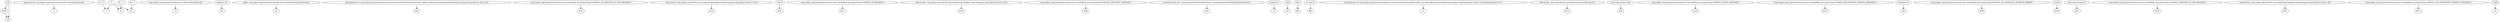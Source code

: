 digraph g {
0[label="$r28"]
1[label="r29"]
0->1[label=""]
2[label="@parameter0: org.eclipse.osgi.framework.console.CommandInterpreter"]
3[label="r1"]
2->3[label=""]
4[label="i7 + 1"]
5[label="i7"]
4->5[label=""]
6[label="(org.eclipse.osgi.framework.internal.core.AbstractBundle[]) $r6"]
7[label="r3"]
6->7[label=""]
8[label="lengthof r30"]
9[label="$i5"]
8->9[label=""]
10[label="@this: org.eclipse.osgi.framework.internal.core.FrameworkCommandProvider"]
11[label="r0"]
10->11[label=""]
12[label="i8 + 1"]
13[label="i8"]
12->13[label=""]
14[label="specialinvoke r0.<org.eclipse.osgi.framework.internal.core.FrameworkCommandProvider: boolean match(org.osgi.framework.Bundle,java.lang.String,int)>(r4, $r10, $i2)"]
15[label="$z0"]
14->15[label=""]
16[label="null"]
16->1[label=""]
17[label="<org.eclipse.osgi.framework.internal.core.ConsoleMsg: java.lang.String CONSOLE_NO_SERVICES_IN_USE_MESSAGE>"]
18[label="$r18"]
17->18[label=""]
19[label="0"]
19->13[label=""]
20[label="staticinvoke <org.eclipse.osgi.util.NLS: java.lang.String bind(java.lang.String,java.lang.Object)>($r11, $r12)"]
21[label="$r13"]
20->21[label=""]
22[label="r30[i7]"]
23[label="$r22"]
22->23[label=""]
24[label="<org.eclipse.osgi.framework.internal.core.ConsoleMsg: java.lang.String CONSOLE_ID_MESSAGE>"]
25[label="$r11"]
24->25[label=""]
26[label="staticinvoke <org.eclipse.osgi.util.NLS: java.lang.String bind(java.lang.String,java.lang.Object)>($r14, $r15)"]
27[label="$r16"]
26->27[label=""]
28[label="<org.eclipse.osgi.framework.internal.core.ConsoleMsg: java.lang.String CONSOLE_DATA_ROOT_MESSAGE>"]
29[label="$r24"]
28->29[label=""]
30[label="interfaceinvoke $r5.<org.osgi.framework.BundleContext: org.osgi.framework.Bundle[] getBundles()>()"]
31[label="$r6"]
30->31[label=""]
32[label="lengthof r3"]
33[label="i0"]
32->33[label=""]
16->0[label=""]
34[label="r2[0]"]
35[label="$r7"]
34->35[label=""]
36[label="r2[1]"]
37[label="$r8"]
36->37[label=""]
38[label="l1 cmp 0L"]
39[label="$b3"]
38->39[label=""]
40[label="i6 + 1"]
41[label="i6"]
40->41[label=""]
42[label="specialinvoke r0.<org.eclipse.osgi.framework.internal.core.FrameworkCommandProvider: java.lang.Object[] processOption(org.eclipse.osgi.framework.console.CommandInterpreter)>(r1)"]
43[label="r2"]
42->43[label=""]
44[label="staticinvoke <java.lang.String: java.lang.String valueOf(long)>(l1)"]
45[label="$r12"]
44->45[label=""]
19->5[label=""]
46[label="(java.lang.Integer) $r8"]
47[label="$r9"]
46->47[label=""]
48[label="<org.eclipse.osgi.framework.internal.core.ConsoleMsg: java.lang.String CONSOLE_STATUS_MESSAGE>"]
49[label="$r14"]
48->49[label=""]
50[label="<org.eclipse.osgi.framework.internal.core.ConsoleMsg: java.lang.String CONSOLE_REGISTERED_SERVICES_MESSAGE>"]
51[label="$r21"]
50->51[label=""]
19->41[label=""]
52[label="lengthof r31"]
53[label="$i4"]
52->53[label=""]
54[label="<org.eclipse.osgi.framework.internal.core.ConsoleMsg: java.lang.String CONSOLE_NO_INSTALLED_BUNDLES_ERROR>"]
55[label="$r26"]
54->55[label=""]
56[label="r31[i8]"]
57[label="$r20"]
56->57[label=""]
58[label="(java.lang.String) $r7"]
59[label="$r10"]
58->59[label=""]
60[label="<org.eclipse.osgi.framework.internal.core.ConsoleMsg: java.lang.String CONSOLE_SERVICES_IN_USE_MESSAGE>"]
61[label="$r19"]
60->61[label=""]
62[label="staticinvoke <org.eclipse.osgi.util.NLS: java.lang.String bind(java.lang.String,java.lang.Object)>($r24, r29)"]
63[label="$r25"]
62->63[label=""]
64[label="<org.eclipse.osgi.framework.internal.core.ConsoleMsg: java.lang.String CONSOLE_NO_REGISTERED_SERVICES_MESSAGE>"]
65[label="$r17"]
64->65[label=""]
66[label="r3[i6]"]
67[label="r4"]
66->67[label=""]
}